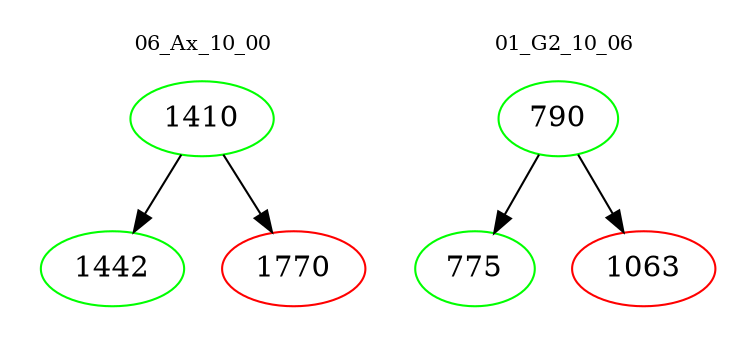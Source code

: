 digraph{
subgraph cluster_0 {
color = white
label = "06_Ax_10_00";
fontsize=10;
T0_1410 [label="1410", color="green"]
T0_1410 -> T0_1442 [color="black"]
T0_1442 [label="1442", color="green"]
T0_1410 -> T0_1770 [color="black"]
T0_1770 [label="1770", color="red"]
}
subgraph cluster_1 {
color = white
label = "01_G2_10_06";
fontsize=10;
T1_790 [label="790", color="green"]
T1_790 -> T1_775 [color="black"]
T1_775 [label="775", color="green"]
T1_790 -> T1_1063 [color="black"]
T1_1063 [label="1063", color="red"]
}
}

